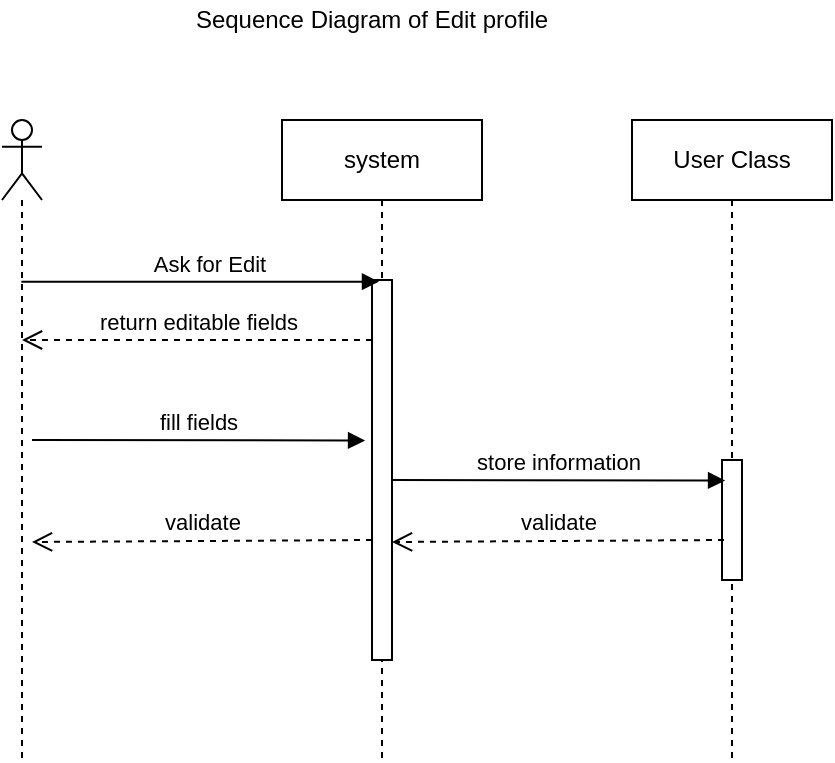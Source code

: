 <mxfile version="10.6.8" type="github"><diagram id="ihzzomcIZMEF5nO46z3S" name="Page-1"><mxGraphModel dx="530" dy="636" grid="1" gridSize="10" guides="1" tooltips="1" connect="1" arrows="1" fold="1" page="1" pageScale="1" pageWidth="291" pageHeight="413" math="0" shadow="0"><root><mxCell id="0"/><mxCell id="1" parent="0"/><mxCell id="hyHsbVRkFHXXEnx7KVIa-1" value="" style="shape=umlLifeline;participant=umlActor;perimeter=lifelinePerimeter;whiteSpace=wrap;html=1;container=1;collapsible=0;recursiveResize=0;verticalAlign=top;spacingTop=36;labelBackgroundColor=#ffffff;outlineConnect=0;" vertex="1" parent="1"><mxGeometry x="405" y="120" width="20" height="320" as="geometry"/></mxCell><mxCell id="hyHsbVRkFHXXEnx7KVIa-2" value="system" style="shape=umlLifeline;perimeter=lifelinePerimeter;whiteSpace=wrap;html=1;container=1;collapsible=0;recursiveResize=0;outlineConnect=0;" vertex="1" parent="1"><mxGeometry x="545" y="120" width="100" height="320" as="geometry"/></mxCell><mxCell id="hyHsbVRkFHXXEnx7KVIa-3" value="" style="html=1;points=[];perimeter=orthogonalPerimeter;" vertex="1" parent="hyHsbVRkFHXXEnx7KVIa-2"><mxGeometry x="45" y="80" width="10" height="190" as="geometry"/></mxCell><mxCell id="hyHsbVRkFHXXEnx7KVIa-4" value="User Class" style="shape=umlLifeline;perimeter=lifelinePerimeter;whiteSpace=wrap;html=1;container=1;collapsible=0;recursiveResize=0;outlineConnect=0;" vertex="1" parent="1"><mxGeometry x="720" y="120" width="100" height="320" as="geometry"/></mxCell><mxCell id="hyHsbVRkFHXXEnx7KVIa-5" value="" style="html=1;points=[];perimeter=orthogonalPerimeter;" vertex="1" parent="hyHsbVRkFHXXEnx7KVIa-4"><mxGeometry x="45" y="170" width="10" height="60" as="geometry"/></mxCell><mxCell id="hyHsbVRkFHXXEnx7KVIa-6" value="Sequence Diagram of Edit profile" style="text;html=1;strokeColor=none;fillColor=none;align=center;verticalAlign=middle;whiteSpace=wrap;rounded=0;" vertex="1" parent="1"><mxGeometry x="425" y="60" width="330" height="20" as="geometry"/></mxCell><mxCell id="hyHsbVRkFHXXEnx7KVIa-7" value="Ask for Edit&amp;nbsp;" style="html=1;verticalAlign=bottom;endArrow=block;entryX=0.333;entryY=0.254;entryDx=0;entryDy=0;entryPerimeter=0;" edge="1" parent="1"><mxGeometry x="0.066" width="80" relative="1" as="geometry"><mxPoint x="414.667" y="200.833" as="sourcePoint"/><mxPoint x="593.5" y="200.833" as="targetPoint"/><mxPoint as="offset"/></mxGeometry></mxCell><mxCell id="hyHsbVRkFHXXEnx7KVIa-25" value="fill fields" style="html=1;verticalAlign=bottom;endArrow=block;entryX=0;entryY=0;" edge="1" parent="1"><mxGeometry relative="1" as="geometry"><mxPoint x="420" y="280" as="sourcePoint"/><mxPoint x="586.534" y="280.241" as="targetPoint"/></mxGeometry></mxCell><mxCell id="hyHsbVRkFHXXEnx7KVIa-27" value="return editable fields" style="html=1;verticalAlign=bottom;endArrow=open;dashed=1;endSize=8;" edge="1" parent="1" target="hyHsbVRkFHXXEnx7KVIa-1"><mxGeometry relative="1" as="geometry"><mxPoint x="590" y="230" as="sourcePoint"/><mxPoint x="432" y="230.5" as="targetPoint"/></mxGeometry></mxCell><mxCell id="hyHsbVRkFHXXEnx7KVIa-30" value="store information" style="html=1;verticalAlign=bottom;endArrow=block;entryX=0;entryY=0;" edge="1" parent="1"><mxGeometry relative="1" as="geometry"><mxPoint x="600" y="300" as="sourcePoint"/><mxPoint x="766.534" y="300.241" as="targetPoint"/></mxGeometry></mxCell><mxCell id="hyHsbVRkFHXXEnx7KVIa-31" value="validate" style="html=1;verticalAlign=bottom;endArrow=open;dashed=1;endSize=8;exitX=0.095;exitY=0.797;exitDx=0;exitDy=0;exitPerimeter=0;" edge="1" parent="1"><mxGeometry relative="1" as="geometry"><mxPoint x="766" y="330" as="sourcePoint"/><mxPoint x="600" y="331" as="targetPoint"/></mxGeometry></mxCell><mxCell id="hyHsbVRkFHXXEnx7KVIa-32" value="validate" style="html=1;verticalAlign=bottom;endArrow=open;dashed=1;endSize=8;exitX=0.095;exitY=0.797;exitDx=0;exitDy=0;exitPerimeter=0;" edge="1" parent="1"><mxGeometry relative="1" as="geometry"><mxPoint x="590" y="330" as="sourcePoint"/><mxPoint x="420" y="331" as="targetPoint"/></mxGeometry></mxCell></root></mxGraphModel></diagram></mxfile>